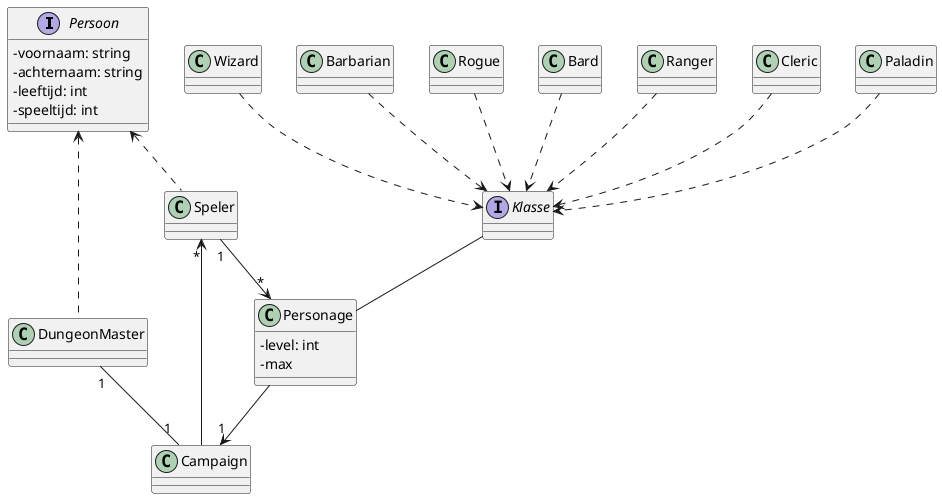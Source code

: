 @startuml Command
skinparam ClassAttributeIconSize 0

interface Persoon{
    -voornaam: string
    -achternaam: string
    -leeftijd: int
    -speeltijd: int
}

class DungeonMaster{}
class Speler{}
class Campaign{}

DungeonMaster .up.> Persoon
Speler .up.>Persoon
DungeonMaster "1"--"1" Campaign
Speler "*"<-- Campaign

class Personage{
    -level: int
    -max
}
Speler "1"-->"*" Personage
Personage -->"1" Campaign

interface Klasse{}
Personage -up- Klasse

Wizard ..> Klasse
Barbarian ..> Klasse
Rogue ..> Klasse
Bard ..> Klasse
Ranger ..> Klasse
Cleric ..> Klasse
Paladin ..> Klasse

@enduml